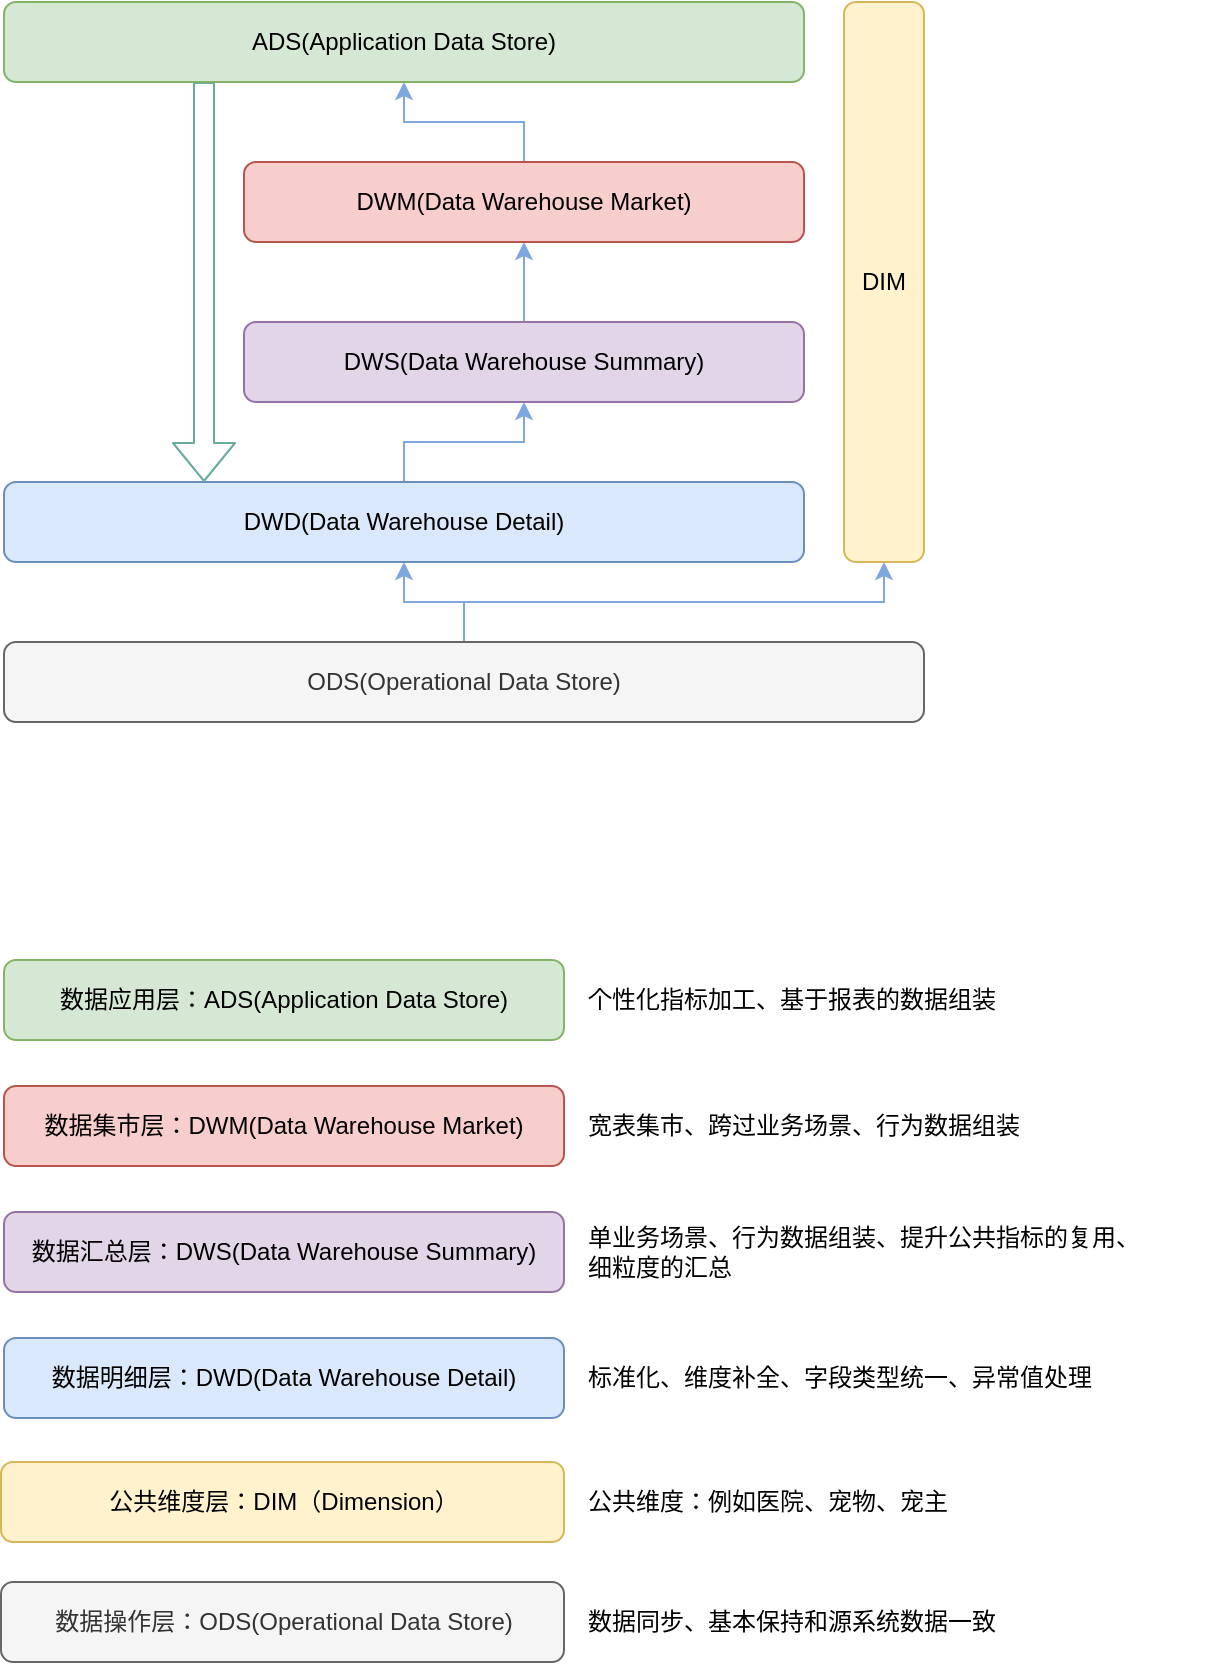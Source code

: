 <mxfile version="13.1.2" type="github" pages="2">
  <diagram id="xDaqMbVTm9odR8-DioXX" name="数仓分层">
    <mxGraphModel dx="899" dy="623" grid="1" gridSize="10" guides="1" tooltips="1" connect="1" arrows="1" fold="1" page="1" pageScale="1" pageWidth="827" pageHeight="1169" math="0" shadow="0">
      <root>
        <mxCell id="0" />
        <mxCell id="1" parent="0" />
        <mxCell id="EJTIUBt2cEUTjr5KvXVu-7" value="" style="edgeStyle=orthogonalEdgeStyle;rounded=0;orthogonalLoop=1;jettySize=auto;html=1;strokeColor=#7EA6E0;" edge="1" parent="1" source="EJTIUBt2cEUTjr5KvXVu-1" target="EJTIUBt2cEUTjr5KvXVu-2">
          <mxGeometry relative="1" as="geometry" />
        </mxCell>
        <mxCell id="EJTIUBt2cEUTjr5KvXVu-14" style="edgeStyle=orthogonalEdgeStyle;rounded=0;orthogonalLoop=1;jettySize=auto;html=1;entryX=0.5;entryY=1;entryDx=0;entryDy=0;strokeColor=#7EA6E0;" edge="1" parent="1" source="EJTIUBt2cEUTjr5KvXVu-1" target="EJTIUBt2cEUTjr5KvXVu-6">
          <mxGeometry relative="1" as="geometry" />
        </mxCell>
        <mxCell id="EJTIUBt2cEUTjr5KvXVu-1" value="ODS(Operational Data Store)" style="rounded=1;whiteSpace=wrap;html=1;fillColor=#f5f5f5;strokeColor=#666666;fontColor=#333333;" vertex="1" parent="1">
          <mxGeometry x="160" y="480" width="460" height="40" as="geometry" />
        </mxCell>
        <mxCell id="EJTIUBt2cEUTjr5KvXVu-8" value="" style="edgeStyle=orthogonalEdgeStyle;rounded=0;orthogonalLoop=1;jettySize=auto;html=1;strokeColor=#7EA6E0;" edge="1" parent="1" source="EJTIUBt2cEUTjr5KvXVu-2" target="EJTIUBt2cEUTjr5KvXVu-3">
          <mxGeometry relative="1" as="geometry" />
        </mxCell>
        <mxCell id="EJTIUBt2cEUTjr5KvXVu-2" value="DWD(Data Warehouse Detail)" style="rounded=1;whiteSpace=wrap;html=1;fillColor=#dae8fc;strokeColor=#6c8ebf;" vertex="1" parent="1">
          <mxGeometry x="160" y="400" width="400" height="40" as="geometry" />
        </mxCell>
        <mxCell id="EJTIUBt2cEUTjr5KvXVu-9" value="" style="edgeStyle=orthogonalEdgeStyle;rounded=0;orthogonalLoop=1;jettySize=auto;html=1;strokeColor=#7EA6E0;" edge="1" parent="1" source="EJTIUBt2cEUTjr5KvXVu-3" target="EJTIUBt2cEUTjr5KvXVu-4">
          <mxGeometry relative="1" as="geometry" />
        </mxCell>
        <mxCell id="EJTIUBt2cEUTjr5KvXVu-3" value="DWS(Data Warehouse Summary)" style="rounded=1;whiteSpace=wrap;html=1;fillColor=#e1d5e7;strokeColor=#9673a6;" vertex="1" parent="1">
          <mxGeometry x="280" y="320" width="280" height="40" as="geometry" />
        </mxCell>
        <mxCell id="EJTIUBt2cEUTjr5KvXVu-10" value="" style="edgeStyle=orthogonalEdgeStyle;rounded=0;orthogonalLoop=1;jettySize=auto;html=1;entryX=0.5;entryY=1;entryDx=0;entryDy=0;strokeColor=#7EA6E0;" edge="1" parent="1" source="EJTIUBt2cEUTjr5KvXVu-4" target="EJTIUBt2cEUTjr5KvXVu-5">
          <mxGeometry relative="1" as="geometry" />
        </mxCell>
        <mxCell id="EJTIUBt2cEUTjr5KvXVu-4" value="DWM(Data Warehouse Market)" style="rounded=1;whiteSpace=wrap;html=1;fillColor=#f8cecc;strokeColor=#b85450;" vertex="1" parent="1">
          <mxGeometry x="280" y="240" width="280" height="40" as="geometry" />
        </mxCell>
        <mxCell id="EJTIUBt2cEUTjr5KvXVu-12" style="edgeStyle=orthogonalEdgeStyle;rounded=1;orthogonalLoop=1;jettySize=auto;html=1;exitX=0.25;exitY=1;exitDx=0;exitDy=0;entryX=0.25;entryY=0;entryDx=0;entryDy=0;strokeColor=#67AB9F;shape=flexArrow;" edge="1" parent="1" source="EJTIUBt2cEUTjr5KvXVu-5" target="EJTIUBt2cEUTjr5KvXVu-2">
          <mxGeometry relative="1" as="geometry" />
        </mxCell>
        <mxCell id="EJTIUBt2cEUTjr5KvXVu-5" value="ADS(Application Data Store)" style="rounded=1;whiteSpace=wrap;html=1;fillColor=#d5e8d4;strokeColor=#82b366;" vertex="1" parent="1">
          <mxGeometry x="160" y="160" width="400" height="40" as="geometry" />
        </mxCell>
        <mxCell id="EJTIUBt2cEUTjr5KvXVu-6" value="DIM" style="rounded=1;whiteSpace=wrap;html=1;fillColor=#fff2cc;strokeColor=#d6b656;" vertex="1" parent="1">
          <mxGeometry x="580" y="160" width="40" height="280" as="geometry" />
        </mxCell>
        <mxCell id="XlqB7zhyvsYsPDYVo4y1-1" value="数据应用层：ADS(Application Data Store)" style="rounded=1;whiteSpace=wrap;html=1;fillColor=#d5e8d4;strokeColor=#82b366;" vertex="1" parent="1">
          <mxGeometry x="160" y="639" width="280" height="40" as="geometry" />
        </mxCell>
        <mxCell id="XlqB7zhyvsYsPDYVo4y1-2" value="数据集市层：DWM(Data Warehouse Market)" style="rounded=1;whiteSpace=wrap;html=1;fillColor=#f8cecc;strokeColor=#b85450;" vertex="1" parent="1">
          <mxGeometry x="160" y="702" width="280" height="40" as="geometry" />
        </mxCell>
        <mxCell id="XlqB7zhyvsYsPDYVo4y1-3" value="数据汇总层：DWS(Data Warehouse Summary)" style="rounded=1;whiteSpace=wrap;html=1;fillColor=#e1d5e7;strokeColor=#9673a6;" vertex="1" parent="1">
          <mxGeometry x="160" y="765" width="280" height="40" as="geometry" />
        </mxCell>
        <mxCell id="XlqB7zhyvsYsPDYVo4y1-4" value="数据明细层：DWD(Data Warehouse Detail)" style="rounded=1;whiteSpace=wrap;html=1;fillColor=#dae8fc;strokeColor=#6c8ebf;" vertex="1" parent="1">
          <mxGeometry x="160" y="828" width="280" height="40" as="geometry" />
        </mxCell>
        <mxCell id="XlqB7zhyvsYsPDYVo4y1-5" value="数据操作层：ODS(Operational Data Store)" style="rounded=1;whiteSpace=wrap;html=1;fillColor=#f5f5f5;strokeColor=#666666;fontColor=#333333;" vertex="1" parent="1">
          <mxGeometry x="158.5" y="950" width="281.5" height="40" as="geometry" />
        </mxCell>
        <mxCell id="XlqB7zhyvsYsPDYVo4y1-6" value="数据同步、基本保持和源系统数据一致" style="text;html=1;strokeColor=none;fillColor=none;align=left;verticalAlign=middle;whiteSpace=wrap;rounded=0;glass=0;dashed=1;" vertex="1" parent="1">
          <mxGeometry x="450" y="960" width="320" height="20" as="geometry" />
        </mxCell>
        <mxCell id="XlqB7zhyvsYsPDYVo4y1-7" value="公共维度层：DIM（Dimension）" style="rounded=1;whiteSpace=wrap;html=1;fillColor=#fff2cc;strokeColor=#d6b656;direction=south;" vertex="1" parent="1">
          <mxGeometry x="158.5" y="890" width="281.5" height="40" as="geometry" />
        </mxCell>
        <mxCell id="XlqB7zhyvsYsPDYVo4y1-8" value="公共维度：例如医院、宠物、宠主" style="text;html=1;strokeColor=none;fillColor=none;align=left;verticalAlign=middle;whiteSpace=wrap;rounded=0;glass=0;dashed=1;" vertex="1" parent="1">
          <mxGeometry x="450" y="900" width="320" height="20" as="geometry" />
        </mxCell>
        <mxCell id="XlqB7zhyvsYsPDYVo4y1-9" value="标准化、维度补全、字段类型统一、异常值处理" style="text;html=1;strokeColor=none;fillColor=none;align=left;verticalAlign=middle;whiteSpace=wrap;rounded=0;glass=0;dashed=1;" vertex="1" parent="1">
          <mxGeometry x="450" y="838" width="320" height="20" as="geometry" />
        </mxCell>
        <mxCell id="XlqB7zhyvsYsPDYVo4y1-10" value="单业务场景、行为数据组装、提升公共指标的复用、细粒度的汇总" style="text;html=1;strokeColor=none;fillColor=none;align=left;verticalAlign=middle;whiteSpace=wrap;rounded=0;glass=0;dashed=1;" vertex="1" parent="1">
          <mxGeometry x="450" y="775" width="280" height="20" as="geometry" />
        </mxCell>
        <mxCell id="XlqB7zhyvsYsPDYVo4y1-11" value="宽表集市、跨过业务场景、行为数据组装" style="text;html=1;strokeColor=none;fillColor=none;align=left;verticalAlign=middle;whiteSpace=wrap;rounded=0;glass=0;dashed=1;" vertex="1" parent="1">
          <mxGeometry x="450" y="712" width="320" height="20" as="geometry" />
        </mxCell>
        <mxCell id="XlqB7zhyvsYsPDYVo4y1-12" value="个性化指标加工、基于报表的数据组装" style="text;html=1;strokeColor=none;fillColor=none;align=left;verticalAlign=middle;whiteSpace=wrap;rounded=0;glass=0;dashed=1;" vertex="1" parent="1">
          <mxGeometry x="450" y="649" width="320" height="20" as="geometry" />
        </mxCell>
      </root>
    </mxGraphModel>
  </diagram>
  <diagram id="uUGnSI4iTqOCS-ocZ5c7" name="数仓整体架构图">
    <mxGraphModel dx="899" dy="623" grid="0" gridSize="10" guides="1" tooltips="1" connect="1" arrows="1" fold="1" page="1" pageScale="1" pageWidth="827" pageHeight="1169" math="0" shadow="0">
      <root>
        <mxCell id="Z9YH_-ktKUOfIyejoIjv-0" />
        <mxCell id="Z9YH_-ktKUOfIyejoIjv-1" parent="Z9YH_-ktKUOfIyejoIjv-0" />
        <mxCell id="Z9YH_-ktKUOfIyejoIjv-49" value="" style="rounded=0;whiteSpace=wrap;html=1;glass=0;strokeWidth=2;fillColor=#e1d5e7;strokeColor=#9673a6;" vertex="1" parent="Z9YH_-ktKUOfIyejoIjv-1">
          <mxGeometry x="290" y="280" width="300" height="170" as="geometry" />
        </mxCell>
        <mxCell id="Z9YH_-ktKUOfIyejoIjv-2" value="" style="endArrow=none;html=1;strokeColor=#4D4D4D;strokeWidth=2;" edge="1" parent="Z9YH_-ktKUOfIyejoIjv-1">
          <mxGeometry width="50" height="50" relative="1" as="geometry">
            <mxPoint x="80" y="80" as="sourcePoint" />
            <mxPoint x="720" y="80" as="targetPoint" />
          </mxGeometry>
        </mxCell>
        <mxCell id="Z9YH_-ktKUOfIyejoIjv-3" value="" style="endArrow=none;html=1;strokeColor=#4D4D4D;strokeWidth=2;" edge="1" parent="Z9YH_-ktKUOfIyejoIjv-1">
          <mxGeometry width="50" height="50" relative="1" as="geometry">
            <mxPoint x="80" y="480" as="sourcePoint" />
            <mxPoint x="720" y="480" as="targetPoint" />
          </mxGeometry>
        </mxCell>
        <mxCell id="Z9YH_-ktKUOfIyejoIjv-4" value="&lt;font size=&quot;1&quot;&gt;&lt;b style=&quot;font-size: 17px&quot;&gt;数据服务&lt;/b&gt;&lt;/font&gt;" style="text;html=1;strokeColor=none;fillColor=none;align=center;verticalAlign=middle;whiteSpace=wrap;rounded=0;" vertex="1" parent="Z9YH_-ktKUOfIyejoIjv-1">
          <mxGeometry x="80" y="30" width="70" height="20" as="geometry" />
        </mxCell>
        <mxCell id="Z9YH_-ktKUOfIyejoIjv-5" value="" style="rounded=0;whiteSpace=wrap;html=1;strokeWidth=2;" vertex="1" parent="Z9YH_-ktKUOfIyejoIjv-1">
          <mxGeometry x="160" y="10" width="560" height="50" as="geometry" />
        </mxCell>
        <mxCell id="Z9YH_-ktKUOfIyejoIjv-6" value="仲谋平台、医院日报" style="rounded=0;whiteSpace=wrap;html=1;dashed=1;strokeColor=#66B2FF;strokeWidth=2;" vertex="1" parent="Z9YH_-ktKUOfIyejoIjv-1">
          <mxGeometry x="170" y="20" width="120" height="30" as="geometry" />
        </mxCell>
        <mxCell id="Z9YH_-ktKUOfIyejoIjv-7" value="自助分析" style="rounded=0;whiteSpace=wrap;html=1;dashed=1;strokeColor=#66B2FF;strokeWidth=2;" vertex="1" parent="Z9YH_-ktKUOfIyejoIjv-1">
          <mxGeometry x="310" y="20" width="120" height="30" as="geometry" />
        </mxCell>
        <mxCell id="Z9YH_-ktKUOfIyejoIjv-8" value="大屏展示" style="rounded=0;whiteSpace=wrap;html=1;dashed=1;strokeColor=#66B2FF;strokeWidth=2;" vertex="1" parent="Z9YH_-ktKUOfIyejoIjv-1">
          <mxGeometry x="450" y="20" width="120" height="30" as="geometry" />
        </mxCell>
        <mxCell id="Z9YH_-ktKUOfIyejoIjv-9" value="其他数据服务" style="rounded=0;whiteSpace=wrap;html=1;dashed=1;strokeColor=#66B2FF;strokeWidth=2;" vertex="1" parent="Z9YH_-ktKUOfIyejoIjv-1">
          <mxGeometry x="590" y="20" width="120" height="30" as="geometry" />
        </mxCell>
        <mxCell id="Z9YH_-ktKUOfIyejoIjv-10" value="&lt;font size=&quot;1&quot;&gt;&lt;b style=&quot;font-size: 17px&quot;&gt;数据计算&lt;/b&gt;&lt;/font&gt;" style="text;html=1;strokeColor=none;fillColor=none;align=center;verticalAlign=middle;whiteSpace=wrap;rounded=0;" vertex="1" parent="Z9YH_-ktKUOfIyejoIjv-1">
          <mxGeometry x="70" y="250" width="80" height="20" as="geometry" />
        </mxCell>
        <mxCell id="Z9YH_-ktKUOfIyejoIjv-11" value="&lt;font size=&quot;1&quot;&gt;&lt;b style=&quot;font-size: 17px&quot;&gt;数据采集&lt;/b&gt;&lt;/font&gt;" style="text;html=1;strokeColor=none;fillColor=none;align=center;verticalAlign=middle;whiteSpace=wrap;rounded=0;" vertex="1" parent="Z9YH_-ktKUOfIyejoIjv-1">
          <mxGeometry x="80" y="515" width="70" height="20" as="geometry" />
        </mxCell>
        <mxCell id="Z9YH_-ktKUOfIyejoIjv-12" value="&lt;font size=&quot;1&quot;&gt;&lt;b style=&quot;font-size: 14px&quot;&gt;数据抽取&lt;/b&gt;&lt;/font&gt;" style="rounded=0;whiteSpace=wrap;html=1;glass=0;strokeWidth=2;" vertex="1" parent="Z9YH_-ktKUOfIyejoIjv-1">
          <mxGeometry x="160" y="505" width="560" height="40" as="geometry" />
        </mxCell>
        <mxCell id="Z9YH_-ktKUOfIyejoIjv-33" style="edgeStyle=orthogonalEdgeStyle;rounded=1;orthogonalLoop=1;jettySize=auto;html=1;strokeColor=#4D4D4D;strokeWidth=2;" edge="1" parent="Z9YH_-ktKUOfIyejoIjv-1">
          <mxGeometry relative="1" as="geometry">
            <mxPoint x="220" y="583" as="sourcePoint" />
            <mxPoint x="220" y="543" as="targetPoint" />
          </mxGeometry>
        </mxCell>
        <mxCell id="Z9YH_-ktKUOfIyejoIjv-13" value="源系统DB" style="rounded=0;whiteSpace=wrap;html=1;dashed=1;strokeWidth=2;fillColor=#CCCCCC;" vertex="1" parent="Z9YH_-ktKUOfIyejoIjv-1">
          <mxGeometry x="160" y="575" width="120" height="30" as="geometry" />
        </mxCell>
        <mxCell id="Z9YH_-ktKUOfIyejoIjv-35" style="edgeStyle=orthogonalEdgeStyle;rounded=1;orthogonalLoop=1;jettySize=auto;html=1;entryX=0.371;entryY=0.975;entryDx=0;entryDy=0;entryPerimeter=0;strokeColor=#4D4D4D;strokeWidth=2;" edge="1" parent="Z9YH_-ktKUOfIyejoIjv-1" source="Z9YH_-ktKUOfIyejoIjv-14" target="Z9YH_-ktKUOfIyejoIjv-12">
          <mxGeometry relative="1" as="geometry" />
        </mxCell>
        <mxCell id="Z9YH_-ktKUOfIyejoIjv-14" value="日志" style="rounded=0;whiteSpace=wrap;html=1;dashed=1;strokeWidth=2;fillColor=#CCCCCC;" vertex="1" parent="Z9YH_-ktKUOfIyejoIjv-1">
          <mxGeometry x="308" y="576" width="120" height="30" as="geometry" />
        </mxCell>
        <mxCell id="Z9YH_-ktKUOfIyejoIjv-36" style="edgeStyle=orthogonalEdgeStyle;rounded=1;orthogonalLoop=1;jettySize=auto;html=1;entryX=0.641;entryY=1;entryDx=0;entryDy=0;entryPerimeter=0;strokeColor=#4D4D4D;strokeWidth=2;" edge="1" parent="Z9YH_-ktKUOfIyejoIjv-1" source="Z9YH_-ktKUOfIyejoIjv-15" target="Z9YH_-ktKUOfIyejoIjv-12">
          <mxGeometry relative="1" as="geometry" />
        </mxCell>
        <mxCell id="Z9YH_-ktKUOfIyejoIjv-15" value="接口数据" style="rounded=0;whiteSpace=wrap;html=1;dashed=1;strokeWidth=2;fillColor=#CCCCCC;" vertex="1" parent="Z9YH_-ktKUOfIyejoIjv-1">
          <mxGeometry x="459" y="576" width="120" height="30" as="geometry" />
        </mxCell>
        <mxCell id="Z9YH_-ktKUOfIyejoIjv-37" style="edgeStyle=orthogonalEdgeStyle;rounded=1;orthogonalLoop=1;jettySize=auto;html=1;entryX=0.895;entryY=0.975;entryDx=0;entryDy=0;entryPerimeter=0;strokeColor=#4D4D4D;strokeWidth=2;" edge="1" parent="Z9YH_-ktKUOfIyejoIjv-1" source="Z9YH_-ktKUOfIyejoIjv-16" target="Z9YH_-ktKUOfIyejoIjv-12">
          <mxGeometry relative="1" as="geometry" />
        </mxCell>
        <mxCell id="Z9YH_-ktKUOfIyejoIjv-16" value="......." style="rounded=0;whiteSpace=wrap;html=1;dashed=1;strokeWidth=2;fillColor=#CCCCCC;" vertex="1" parent="Z9YH_-ktKUOfIyejoIjv-1">
          <mxGeometry x="601" y="576" width="120" height="30" as="geometry" />
        </mxCell>
        <mxCell id="Z9YH_-ktKUOfIyejoIjv-17" value="" style="rounded=0;whiteSpace=wrap;html=1;glass=0;strokeWidth=2;fillColor=#66B2FF;" vertex="1" parent="Z9YH_-ktKUOfIyejoIjv-1">
          <mxGeometry x="160" y="120" width="120" height="330" as="geometry" />
        </mxCell>
        <mxCell id="Z9YH_-ktKUOfIyejoIjv-18" value="&lt;font style=&quot;font-size: 15px&quot;&gt;&lt;b&gt;离线计算&lt;/b&gt;&lt;/font&gt;" style="text;html=1;strokeColor=none;fillColor=none;align=center;verticalAlign=middle;whiteSpace=wrap;rounded=0;" vertex="1" parent="Z9YH_-ktKUOfIyejoIjv-1">
          <mxGeometry x="185" y="90" width="70" height="20" as="geometry" />
        </mxCell>
        <mxCell id="Z9YH_-ktKUOfIyejoIjv-19" value="ADS&lt;br&gt;（应用数据）" style="rounded=0;whiteSpace=wrap;html=1;glass=0;strokeWidth=2;" vertex="1" parent="Z9YH_-ktKUOfIyejoIjv-1">
          <mxGeometry x="170" y="130" width="100" height="50" as="geometry" />
        </mxCell>
        <mxCell id="Z9YH_-ktKUOfIyejoIjv-32" value="" style="edgeStyle=orthogonalEdgeStyle;rounded=1;orthogonalLoop=1;jettySize=auto;html=1;strokeColor=#4D4D4D;strokeWidth=4;entryX=0.5;entryY=1;entryDx=0;entryDy=0;" edge="1" parent="Z9YH_-ktKUOfIyejoIjv-1" source="Z9YH_-ktKUOfIyejoIjv-20" target="Z9YH_-ktKUOfIyejoIjv-19">
          <mxGeometry relative="1" as="geometry">
            <mxPoint x="220" y="190" as="targetPoint" />
          </mxGeometry>
        </mxCell>
        <mxCell id="Z9YH_-ktKUOfIyejoIjv-20" value="DWS&lt;br&gt;（汇总数据）" style="rounded=0;whiteSpace=wrap;html=1;glass=0;strokeWidth=2;" vertex="1" parent="Z9YH_-ktKUOfIyejoIjv-1">
          <mxGeometry x="170" y="215" width="100" height="50" as="geometry" />
        </mxCell>
        <mxCell id="Z9YH_-ktKUOfIyejoIjv-30" value="" style="edgeStyle=orthogonalEdgeStyle;rounded=1;orthogonalLoop=1;jettySize=auto;html=1;strokeColor=#4D4D4D;strokeWidth=4;" edge="1" parent="Z9YH_-ktKUOfIyejoIjv-1">
          <mxGeometry relative="1" as="geometry">
            <mxPoint x="220" y="296" as="sourcePoint" />
            <mxPoint x="220" y="261" as="targetPoint" />
          </mxGeometry>
        </mxCell>
        <mxCell id="Z9YH_-ktKUOfIyejoIjv-21" value="DWD&lt;br&gt;（明细数据）" style="rounded=0;whiteSpace=wrap;html=1;glass=0;strokeWidth=2;" vertex="1" parent="Z9YH_-ktKUOfIyejoIjv-1">
          <mxGeometry x="170" y="295" width="100" height="50" as="geometry" />
        </mxCell>
        <mxCell id="Z9YH_-ktKUOfIyejoIjv-23" value="" style="edgeStyle=orthogonalEdgeStyle;rounded=1;orthogonalLoop=1;jettySize=auto;html=1;strokeColor=#4D4D4D;strokeWidth=4;" edge="1" parent="Z9YH_-ktKUOfIyejoIjv-1" source="Z9YH_-ktKUOfIyejoIjv-22" target="Z9YH_-ktKUOfIyejoIjv-21">
          <mxGeometry relative="1" as="geometry" />
        </mxCell>
        <mxCell id="Z9YH_-ktKUOfIyejoIjv-22" value="ODS&lt;br&gt;（操作数据）" style="rounded=0;whiteSpace=wrap;html=1;glass=0;strokeWidth=2;" vertex="1" parent="Z9YH_-ktKUOfIyejoIjv-1">
          <mxGeometry x="170" y="380" width="100" height="50" as="geometry" />
        </mxCell>
        <mxCell id="Z9YH_-ktKUOfIyejoIjv-38" value="" style="rounded=0;whiteSpace=wrap;html=1;glass=0;strokeWidth=2;fillColor=#ffe6cc;strokeColor=#d79b00;" vertex="1" parent="Z9YH_-ktKUOfIyejoIjv-1">
          <mxGeometry x="290" y="120" width="300" height="150" as="geometry" />
        </mxCell>
        <mxCell id="Z9YH_-ktKUOfIyejoIjv-39" value="&lt;span style=&quot;font-size: 15px&quot;&gt;&lt;b&gt;数据开发&lt;/b&gt;&lt;/span&gt;" style="text;html=1;strokeColor=none;fillColor=none;align=center;verticalAlign=middle;whiteSpace=wrap;rounded=0;" vertex="1" parent="Z9YH_-ktKUOfIyejoIjv-1">
          <mxGeometry x="360" y="124" width="145" height="20" as="geometry" />
        </mxCell>
        <mxCell id="Z9YH_-ktKUOfIyejoIjv-47" value="" style="rounded=0;whiteSpace=wrap;html=1;glass=0;strokeWidth=2;fillColor=#C3BFF5;" vertex="1" parent="Z9YH_-ktKUOfIyejoIjv-1">
          <mxGeometry x="601" y="120" width="120" height="330" as="geometry" />
        </mxCell>
        <mxCell id="Z9YH_-ktKUOfIyejoIjv-48" value="&lt;font style=&quot;font-size: 15px&quot;&gt;&lt;b&gt;实时计算&lt;/b&gt;&lt;/font&gt;" style="text;html=1;strokeColor=none;fillColor=none;align=center;verticalAlign=middle;whiteSpace=wrap;rounded=0;" vertex="1" parent="Z9YH_-ktKUOfIyejoIjv-1">
          <mxGeometry x="626" y="90" width="70" height="20" as="geometry" />
        </mxCell>
        <mxCell id="Z9YH_-ktKUOfIyejoIjv-50" value="Flink流式SQL处理" style="shape=cylinder;whiteSpace=wrap;html=1;boundedLbl=1;backgroundOutline=1;rounded=0;glass=0;dashed=1;strokeColor=#66B2FF;strokeWidth=2;fillColor=#99CCFF;" vertex="1" parent="Z9YH_-ktKUOfIyejoIjv-1">
          <mxGeometry x="631" y="230" width="60" height="80" as="geometry" />
        </mxCell>
        <mxCell id="Z9YH_-ktKUOfIyejoIjv-51" value="&lt;span style=&quot;font-size: 15px&quot;&gt;&lt;b&gt;数据管理&lt;/b&gt;&lt;/span&gt;" style="text;html=1;strokeColor=none;fillColor=none;align=center;verticalAlign=middle;whiteSpace=wrap;rounded=0;" vertex="1" parent="Z9YH_-ktKUOfIyejoIjv-1">
          <mxGeometry x="367.5" y="290" width="145" height="20" as="geometry" />
        </mxCell>
        <mxCell id="Z9YH_-ktKUOfIyejoIjv-52" value="ETL开发" style="rounded=0;whiteSpace=wrap;html=1;glass=0;dashed=1;strokeColor=#66B2FF;strokeWidth=2;fillColor=#ffffff;" vertex="1" parent="Z9YH_-ktKUOfIyejoIjv-1">
          <mxGeometry x="328" y="160" width="100" height="30" as="geometry" />
        </mxCell>
        <mxCell id="Z9YH_-ktKUOfIyejoIjv-53" value="维度建模" style="rounded=0;whiteSpace=wrap;html=1;glass=0;dashed=1;strokeColor=#66B2FF;strokeWidth=2;fillColor=#ffffff;" vertex="1" parent="Z9YH_-ktKUOfIyejoIjv-1">
          <mxGeometry x="450" y="160" width="100" height="30" as="geometry" />
        </mxCell>
        <mxCell id="Z9YH_-ktKUOfIyejoIjv-54" value="实时开发" style="rounded=0;whiteSpace=wrap;html=1;glass=0;dashed=1;strokeColor=#66B2FF;strokeWidth=2;fillColor=#ffffff;" vertex="1" parent="Z9YH_-ktKUOfIyejoIjv-1">
          <mxGeometry x="328" y="210" width="100" height="30" as="geometry" />
        </mxCell>
        <mxCell id="Z9YH_-ktKUOfIyejoIjv-55" value="数据挖掘" style="rounded=0;whiteSpace=wrap;html=1;glass=0;dashed=1;strokeColor=#66B2FF;strokeWidth=2;fillColor=#ffffff;" vertex="1" parent="Z9YH_-ktKUOfIyejoIjv-1">
          <mxGeometry x="450" y="210" width="100" height="30" as="geometry" />
        </mxCell>
        <mxCell id="Z9YH_-ktKUOfIyejoIjv-56" value="数据安全" style="rounded=0;whiteSpace=wrap;html=1;glass=0;dashed=1;strokeColor=#66B2FF;strokeWidth=2;fillColor=#ffffff;" vertex="1" parent="Z9YH_-ktKUOfIyejoIjv-1">
          <mxGeometry x="331" y="320" width="100" height="30" as="geometry" />
        </mxCell>
        <mxCell id="Z9YH_-ktKUOfIyejoIjv-57" value="数据质量" style="rounded=0;whiteSpace=wrap;html=1;glass=0;dashed=1;strokeColor=#66B2FF;strokeWidth=2;fillColor=#ffffff;" vertex="1" parent="Z9YH_-ktKUOfIyejoIjv-1">
          <mxGeometry x="449" y="320" width="100" height="30" as="geometry" />
        </mxCell>
        <mxCell id="Z9YH_-ktKUOfIyejoIjv-58" value="One Data" style="rounded=0;whiteSpace=wrap;html=1;glass=0;dashed=1;strokeColor=#66B2FF;strokeWidth=2;fillColor=#ffffff;" vertex="1" parent="Z9YH_-ktKUOfIyejoIjv-1">
          <mxGeometry x="331" y="360" width="100" height="30" as="geometry" />
        </mxCell>
        <mxCell id="Z9YH_-ktKUOfIyejoIjv-59" value="One ID" style="rounded=0;whiteSpace=wrap;html=1;glass=0;dashed=1;strokeColor=#66B2FF;strokeWidth=2;fillColor=#ffffff;" vertex="1" parent="Z9YH_-ktKUOfIyejoIjv-1">
          <mxGeometry x="449" y="360" width="100" height="30" as="geometry" />
        </mxCell>
        <mxCell id="Z9YH_-ktKUOfIyejoIjv-60" value="元数据管理" style="rounded=0;whiteSpace=wrap;html=1;glass=0;dashed=1;strokeColor=#66B2FF;strokeWidth=2;fillColor=#ffffff;" vertex="1" parent="Z9YH_-ktKUOfIyejoIjv-1">
          <mxGeometry x="331" y="400" width="100" height="30" as="geometry" />
        </mxCell>
        <mxCell id="Z9YH_-ktKUOfIyejoIjv-61" value="指标库" style="rounded=0;whiteSpace=wrap;html=1;glass=0;dashed=1;strokeColor=#66B2FF;strokeWidth=2;fillColor=#ffffff;" vertex="1" parent="Z9YH_-ktKUOfIyejoIjv-1">
          <mxGeometry x="449" y="400" width="100" height="30" as="geometry" />
        </mxCell>
      </root>
    </mxGraphModel>
  </diagram>
</mxfile>
